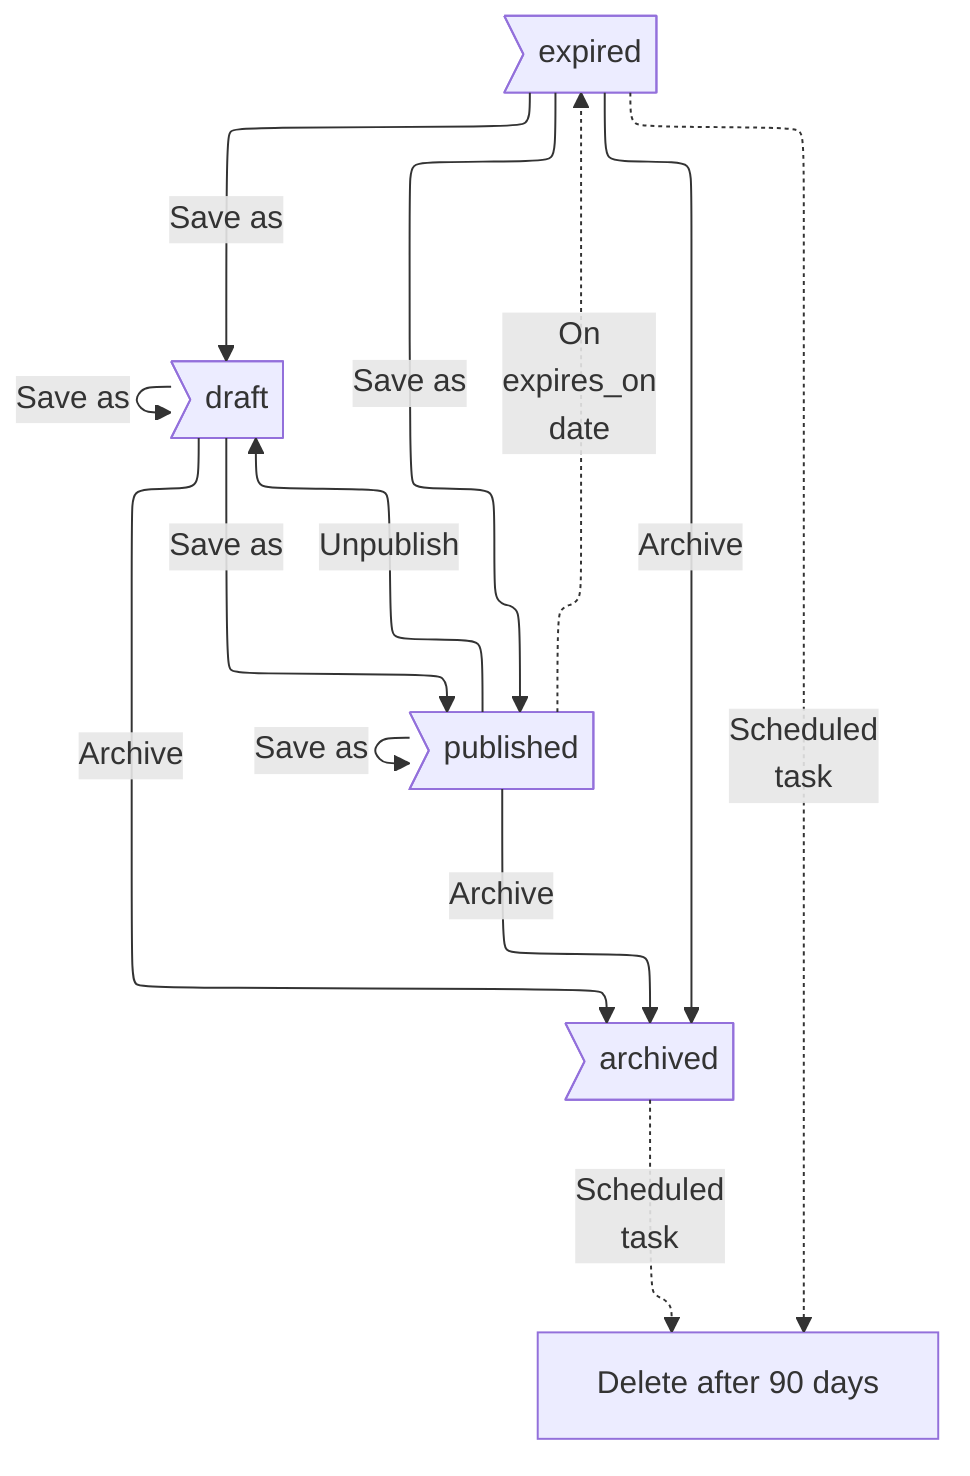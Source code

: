 ---
config:
  layout: elk
  elk:
    nodePlacementStrategy: NETWORK_SIMPLEX
---
flowchart 
	%%user--Edit-->draft & published & expired
	%%user--Create-->draft & published
    draft>draft]
    published>published]
    expired>expired]
    archived>archived]
    published--Save as-->published
    expired & draft--Save as-->draft & published
    published-.On<br>expires_on<br>date.->expired
    draft & published & expired--Archive-->archived
    archived & expired-.Scheduled<br>task.->delete[Delete after 90 days]
    published--Unpublish-->draft